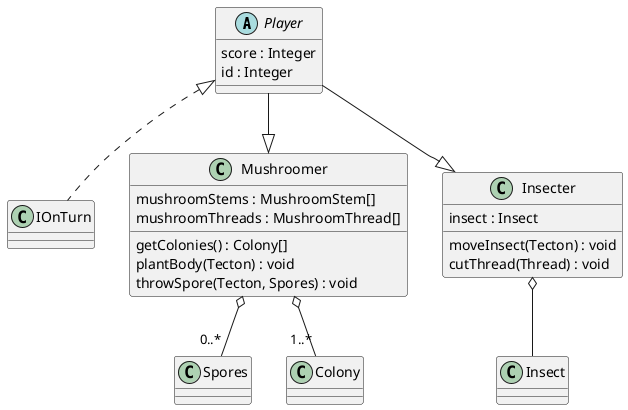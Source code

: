 @startuml player
Player <|.. IOnTurn
abstract class Player{
    score : Integer
    id : Integer
}

Player --|> Mushroomer
Mushroomer o-- "0..*" Spores
Mushroomer o-- "1..*" Colony
class Mushroomer{
    mushroomStems : MushroomStem[]
    mushroomThreads : MushroomThread[]
    getColonies() : Colony[]
    plantBody(Tecton) : void
    throwSpore(Tecton, Spores) : void
}

Player --|> Insecter
Insecter o-- Insect
class Insecter{
    insect : Insect
    moveInsect(Tecton) : void
    cutThread(Thread) : void
}
@enduml